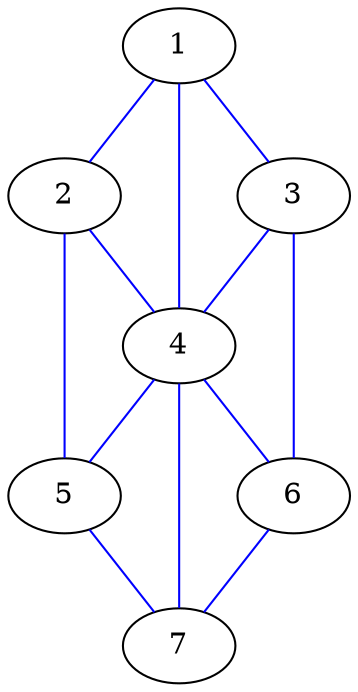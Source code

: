 ## Jagadeesh Vasudevamurthy ####
digraph g {
	 edge [dir=none, color=blue]
	  1 -> 2
	  1 -> 3
	  1 -> 4
	  2 -> 5
	  2 -> 4
	  3 -> 6
	  3 -> 4
	  4 -> 5
	  4 -> 7
	  4 -> 6
	  5 -> 7
	  6 -> 7
}